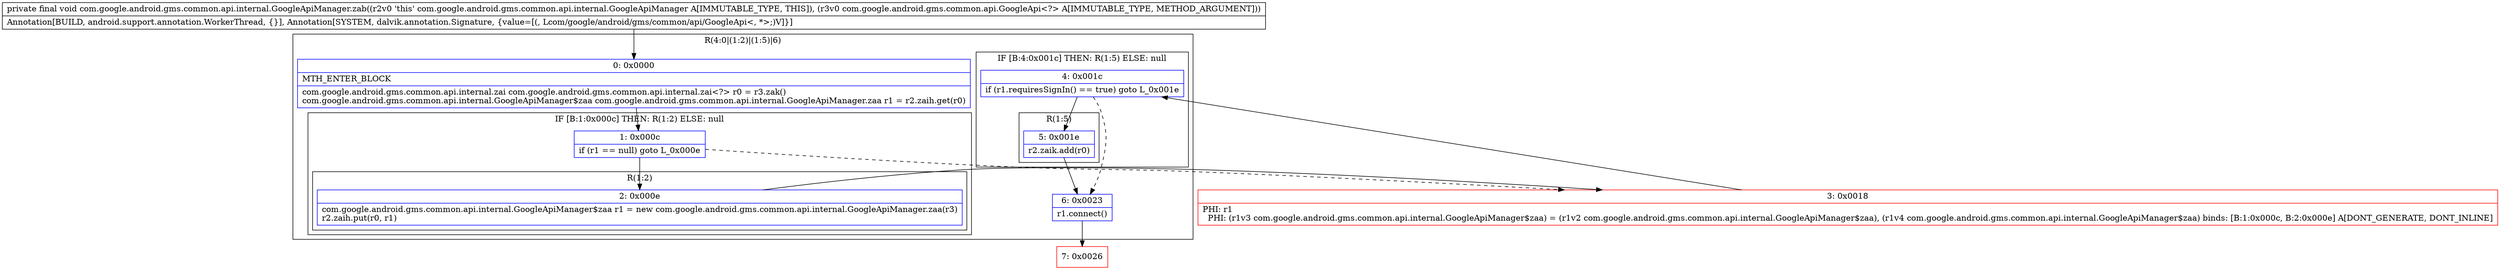 digraph "CFG forcom.google.android.gms.common.api.internal.GoogleApiManager.zab(Lcom\/google\/android\/gms\/common\/api\/GoogleApi;)V" {
subgraph cluster_Region_1255117882 {
label = "R(4:0|(1:2)|(1:5)|6)";
node [shape=record,color=blue];
Node_0 [shape=record,label="{0\:\ 0x0000|MTH_ENTER_BLOCK\l|com.google.android.gms.common.api.internal.zai com.google.android.gms.common.api.internal.zai\<?\> r0 = r3.zak()\lcom.google.android.gms.common.api.internal.GoogleApiManager$zaa com.google.android.gms.common.api.internal.GoogleApiManager.zaa r1 = r2.zaih.get(r0)\l}"];
subgraph cluster_IfRegion_959330391 {
label = "IF [B:1:0x000c] THEN: R(1:2) ELSE: null";
node [shape=record,color=blue];
Node_1 [shape=record,label="{1\:\ 0x000c|if (r1 == null) goto L_0x000e\l}"];
subgraph cluster_Region_1954854978 {
label = "R(1:2)";
node [shape=record,color=blue];
Node_2 [shape=record,label="{2\:\ 0x000e|com.google.android.gms.common.api.internal.GoogleApiManager$zaa r1 = new com.google.android.gms.common.api.internal.GoogleApiManager.zaa(r3)\lr2.zaih.put(r0, r1)\l}"];
}
}
subgraph cluster_IfRegion_259392780 {
label = "IF [B:4:0x001c] THEN: R(1:5) ELSE: null";
node [shape=record,color=blue];
Node_4 [shape=record,label="{4\:\ 0x001c|if (r1.requiresSignIn() == true) goto L_0x001e\l}"];
subgraph cluster_Region_1497003330 {
label = "R(1:5)";
node [shape=record,color=blue];
Node_5 [shape=record,label="{5\:\ 0x001e|r2.zaik.add(r0)\l}"];
}
}
Node_6 [shape=record,label="{6\:\ 0x0023|r1.connect()\l}"];
}
Node_3 [shape=record,color=red,label="{3\:\ 0x0018|PHI: r1 \l  PHI: (r1v3 com.google.android.gms.common.api.internal.GoogleApiManager$zaa) = (r1v2 com.google.android.gms.common.api.internal.GoogleApiManager$zaa), (r1v4 com.google.android.gms.common.api.internal.GoogleApiManager$zaa) binds: [B:1:0x000c, B:2:0x000e] A[DONT_GENERATE, DONT_INLINE]\l}"];
Node_7 [shape=record,color=red,label="{7\:\ 0x0026}"];
MethodNode[shape=record,label="{private final void com.google.android.gms.common.api.internal.GoogleApiManager.zab((r2v0 'this' com.google.android.gms.common.api.internal.GoogleApiManager A[IMMUTABLE_TYPE, THIS]), (r3v0 com.google.android.gms.common.api.GoogleApi\<?\> A[IMMUTABLE_TYPE, METHOD_ARGUMENT]))  | Annotation[BUILD, android.support.annotation.WorkerThread, \{\}], Annotation[SYSTEM, dalvik.annotation.Signature, \{value=[(, Lcom\/google\/android\/gms\/common\/api\/GoogleApi\<, *\>;)V]\}]\l}"];
MethodNode -> Node_0;
Node_0 -> Node_1;
Node_1 -> Node_2;
Node_1 -> Node_3[style=dashed];
Node_2 -> Node_3;
Node_4 -> Node_5;
Node_4 -> Node_6[style=dashed];
Node_5 -> Node_6;
Node_6 -> Node_7;
Node_3 -> Node_4;
}

